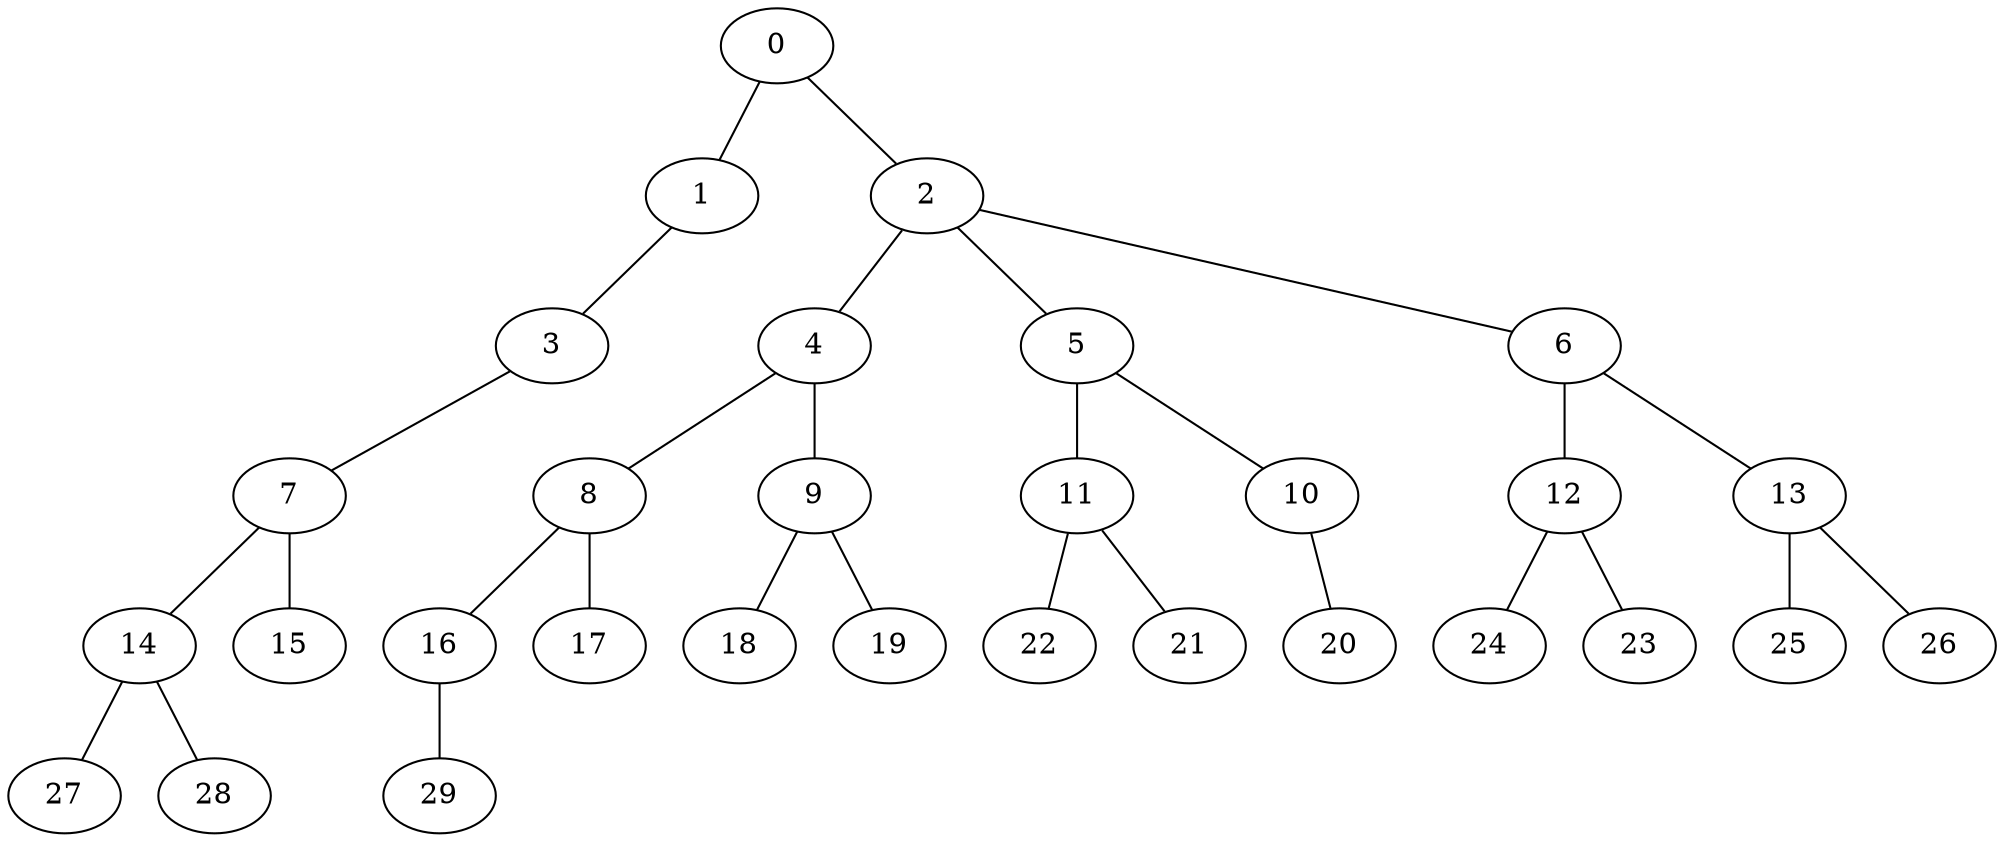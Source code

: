 
graph graphname {
    0 -- 1
0 -- 2
1 -- 3
2 -- 4
2 -- 5
2 -- 6
3 -- 7
4 -- 8
4 -- 9
5 -- 11
5 -- 10
6 -- 12
6 -- 13
7 -- 14
7 -- 15
8 -- 16
8 -- 17
9 -- 18
9 -- 19
10 -- 20
11 -- 22
11 -- 21
12 -- 24
12 -- 23
13 -- 25
13 -- 26
14 -- 27
14 -- 28
16 -- 29

}
